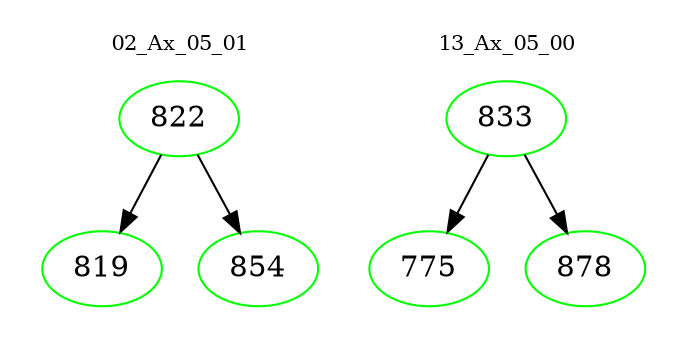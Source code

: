 digraph{
subgraph cluster_0 {
color = white
label = "02_Ax_05_01";
fontsize=10;
T0_822 [label="822", color="green"]
T0_822 -> T0_819 [color="black"]
T0_819 [label="819", color="green"]
T0_822 -> T0_854 [color="black"]
T0_854 [label="854", color="green"]
}
subgraph cluster_1 {
color = white
label = "13_Ax_05_00";
fontsize=10;
T1_833 [label="833", color="green"]
T1_833 -> T1_775 [color="black"]
T1_775 [label="775", color="green"]
T1_833 -> T1_878 [color="black"]
T1_878 [label="878", color="green"]
}
}
